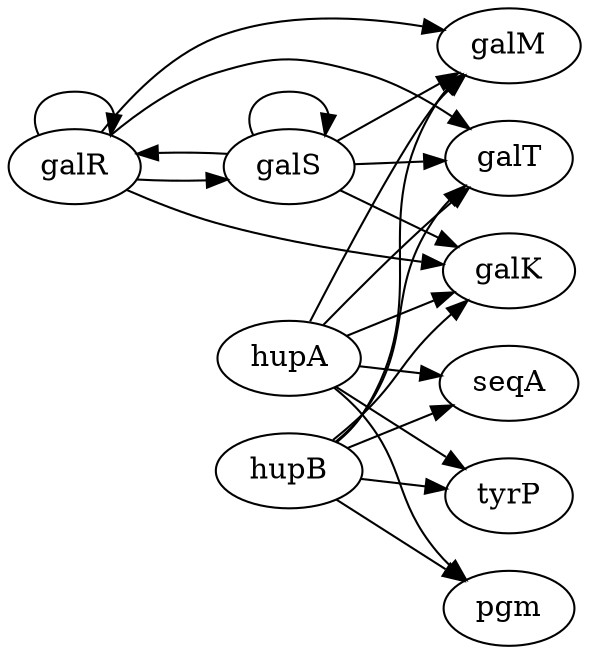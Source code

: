 digraph "Ecoli-2" {
	rankdir=LR;
	outputorder=edgesfirst;
	"galK" [];
	"galM" [];
	"galR" [];
	"galS" [];
	"galT" [];
	"hupA" [];
	"hupB" [];
	"pgm" [];
	"seqA" [];
	"tyrP" [];
	"galR" -> "galK" [];
	"galR" -> "galM" [];
	"galR" -> "galR" [];
	"galR" -> "galS" [];
	"galR" -> "galT" [];
	"galS" -> "galK" [];
	"galS" -> "galM" [];
	"galS" -> "galR" [];
	"galS" -> "galS" [];
	"galS" -> "galT" [];
	"hupA" -> "galK" [];
	"hupA" -> "galM" [];
	"hupA" -> "galT" [];
	"hupA" -> "pgm" [];
	"hupA" -> "seqA" [];
	"hupA" -> "tyrP" [];
	"hupB" -> "galK" [];
	"hupB" -> "galM" [];
	"hupB" -> "galT" [];
	"hupB" -> "pgm" [];
	"hupB" -> "seqA" [];
	"hupB" -> "tyrP" [];
}